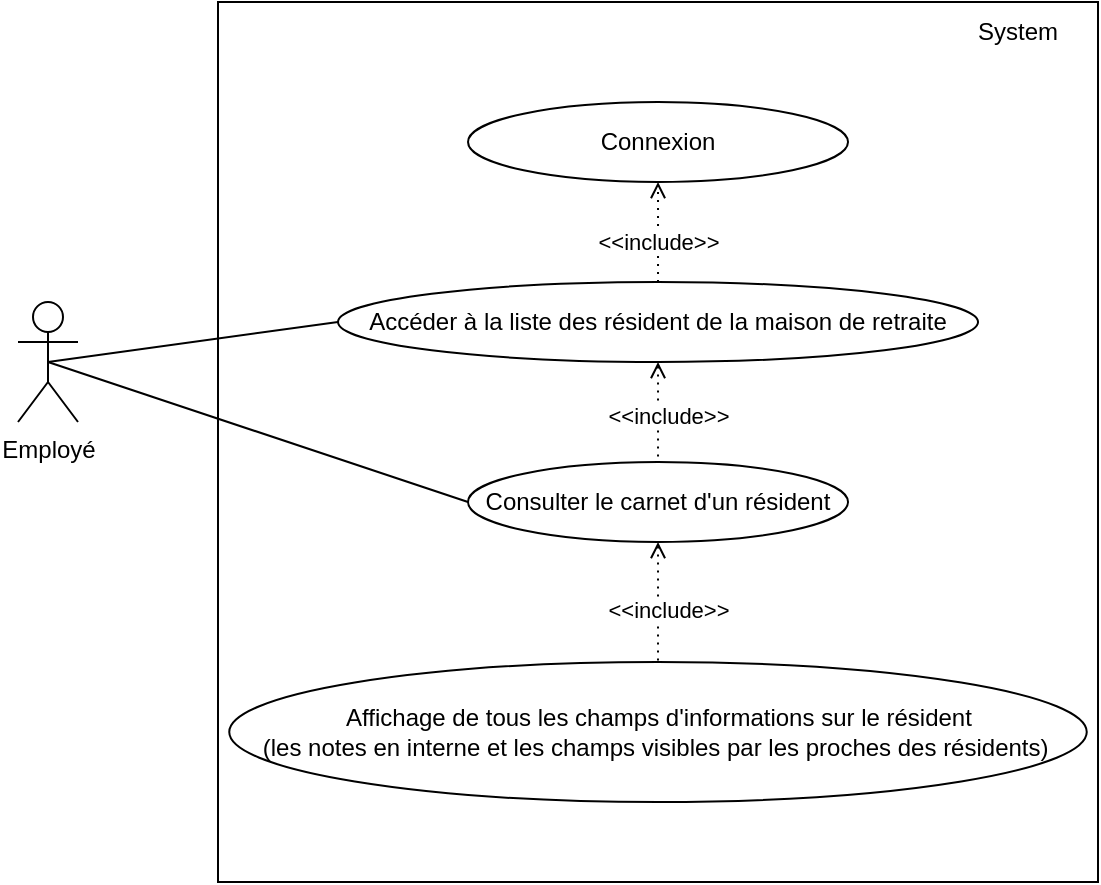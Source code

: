 <mxfile version="15.8.7" type="device"><diagram id="ivr3FjdciDqIBz-P3_T7" name="Page-1"><mxGraphModel dx="788" dy="672" grid="1" gridSize="10" guides="1" tooltips="1" connect="1" arrows="1" fold="1" page="1" pageScale="1" pageWidth="1169" pageHeight="827" math="0" shadow="0"><root><mxCell id="0"/><mxCell id="1" parent="0"/><mxCell id="AUi0-TLOWQFNjcNPNhTq-1" value="" style="whiteSpace=wrap;html=1;aspect=fixed;" vertex="1" parent="1"><mxGeometry x="240" y="200" width="440" height="440" as="geometry"/></mxCell><mxCell id="AUi0-TLOWQFNjcNPNhTq-2" value="System" style="text;html=1;strokeColor=none;fillColor=none;align=center;verticalAlign=middle;whiteSpace=wrap;rounded=0;" vertex="1" parent="1"><mxGeometry x="610" y="200" width="60" height="30" as="geometry"/></mxCell><mxCell id="AUi0-TLOWQFNjcNPNhTq-3" value="Employé" style="shape=umlActor;verticalLabelPosition=bottom;verticalAlign=top;html=1;outlineConnect=0;" vertex="1" parent="1"><mxGeometry x="140" y="350" width="30" height="60" as="geometry"/></mxCell><mxCell id="AUi0-TLOWQFNjcNPNhTq-4" value="Connexion" style="ellipse;whiteSpace=wrap;html=1;" vertex="1" parent="1"><mxGeometry x="365.01" y="250" width="190" height="40" as="geometry"/></mxCell><mxCell id="AUi0-TLOWQFNjcNPNhTq-5" value="Consulter le carnet d'un résident" style="ellipse;whiteSpace=wrap;html=1;" vertex="1" parent="1"><mxGeometry x="365.01" y="430" width="190" height="40" as="geometry"/></mxCell><mxCell id="AUi0-TLOWQFNjcNPNhTq-6" value="Accéder à la liste des résident de la maison de retraite" style="ellipse;whiteSpace=wrap;html=1;" vertex="1" parent="1"><mxGeometry x="300.01" y="340" width="320" height="40" as="geometry"/></mxCell><mxCell id="AUi0-TLOWQFNjcNPNhTq-7" value="Affichage de tous les champs d'informations sur le résident&lt;br&gt;(les notes en interne et les champs visibles par les proches des résidents)&amp;nbsp;" style="ellipse;whiteSpace=wrap;html=1;" vertex="1" parent="1"><mxGeometry x="245.63" y="530" width="428.75" height="70" as="geometry"/></mxCell><mxCell id="AUi0-TLOWQFNjcNPNhTq-8" value="" style="endArrow=none;html=1;rounded=0;exitX=0.5;exitY=0.5;exitDx=0;exitDy=0;exitPerimeter=0;entryX=0;entryY=0.5;entryDx=0;entryDy=0;" edge="1" parent="1" source="AUi0-TLOWQFNjcNPNhTq-3" target="AUi0-TLOWQFNjcNPNhTq-6"><mxGeometry width="50" height="50" relative="1" as="geometry"><mxPoint x="430" y="360" as="sourcePoint"/><mxPoint x="480" y="310" as="targetPoint"/></mxGeometry></mxCell><mxCell id="AUi0-TLOWQFNjcNPNhTq-9" value="" style="endArrow=none;html=1;rounded=0;exitX=0.5;exitY=0.5;exitDx=0;exitDy=0;exitPerimeter=0;entryX=0;entryY=0.5;entryDx=0;entryDy=0;" edge="1" parent="1" source="AUi0-TLOWQFNjcNPNhTq-3" target="AUi0-TLOWQFNjcNPNhTq-5"><mxGeometry width="50" height="50" relative="1" as="geometry"><mxPoint x="430" y="360" as="sourcePoint"/><mxPoint x="480" y="310" as="targetPoint"/></mxGeometry></mxCell><mxCell id="AUi0-TLOWQFNjcNPNhTq-10" value="" style="endArrow=open;dashed=1;html=1;dashPattern=1 3;strokeWidth=1;rounded=0;entryX=0.5;entryY=1;entryDx=0;entryDy=0;exitX=0.5;exitY=0;exitDx=0;exitDy=0;startArrow=none;startFill=0;endFill=0;" edge="1" parent="1" source="AUi0-TLOWQFNjcNPNhTq-6" target="AUi0-TLOWQFNjcNPNhTq-4"><mxGeometry width="50" height="50" relative="1" as="geometry"><mxPoint x="430" y="360" as="sourcePoint"/><mxPoint x="480" y="310" as="targetPoint"/></mxGeometry></mxCell><mxCell id="AUi0-TLOWQFNjcNPNhTq-11" value="&amp;lt;&amp;lt;include&amp;gt;&amp;gt;" style="edgeLabel;html=1;align=center;verticalAlign=middle;resizable=0;points=[];" vertex="1" connectable="0" parent="AUi0-TLOWQFNjcNPNhTq-10"><mxGeometry x="0.44" y="-2" relative="1" as="geometry"><mxPoint x="-2" y="16" as="offset"/></mxGeometry></mxCell><mxCell id="AUi0-TLOWQFNjcNPNhTq-12" value="" style="endArrow=none;dashed=1;html=1;dashPattern=1 3;strokeWidth=1;rounded=0;exitX=0.5;exitY=1;exitDx=0;exitDy=0;startArrow=open;startFill=0;endFill=0;" edge="1" parent="1" source="AUi0-TLOWQFNjcNPNhTq-6" target="AUi0-TLOWQFNjcNPNhTq-5"><mxGeometry width="50" height="50" relative="1" as="geometry"><mxPoint x="445" y="350" as="sourcePoint"/><mxPoint x="445" y="300" as="targetPoint"/></mxGeometry></mxCell><mxCell id="AUi0-TLOWQFNjcNPNhTq-13" value="&amp;lt;&amp;lt;include&amp;gt;&amp;gt;" style="edgeLabel;html=1;align=center;verticalAlign=middle;resizable=0;points=[];" vertex="1" connectable="0" parent="AUi0-TLOWQFNjcNPNhTq-12"><mxGeometry x="0.44" y="-2" relative="1" as="geometry"><mxPoint x="7" y="-9" as="offset"/></mxGeometry></mxCell><mxCell id="AUi0-TLOWQFNjcNPNhTq-14" value="" style="endArrow=none;dashed=1;html=1;dashPattern=1 3;strokeWidth=1;rounded=0;startArrow=open;startFill=0;endFill=0;" edge="1" parent="1" source="AUi0-TLOWQFNjcNPNhTq-5" target="AUi0-TLOWQFNjcNPNhTq-7"><mxGeometry width="50" height="50" relative="1" as="geometry"><mxPoint x="435" y="460" as="sourcePoint"/><mxPoint x="445" y="440" as="targetPoint"/></mxGeometry></mxCell><mxCell id="AUi0-TLOWQFNjcNPNhTq-15" value="&amp;lt;&amp;lt;include&amp;gt;&amp;gt;" style="edgeLabel;html=1;align=center;verticalAlign=middle;resizable=0;points=[];" vertex="1" connectable="0" parent="AUi0-TLOWQFNjcNPNhTq-14"><mxGeometry x="0.44" y="-2" relative="1" as="geometry"><mxPoint x="7" y="-9" as="offset"/></mxGeometry></mxCell></root></mxGraphModel></diagram></mxfile>